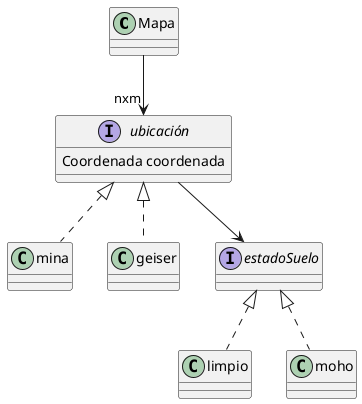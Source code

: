 @startuml
'https://plantuml.com/sequence-diagram

class Mapa{

}

interface ubicación{
    Coordenada coordenada
}

class mina{
}

class geiser{
}

class limpio{
}

class moho{
}

interface estadoSuelo{
}

estadoSuelo <|.. moho
estadoSuelo <|.. limpio
ubicación <|.. geiser
ubicación <|.. mina
Mapa --> "nxm" ubicación
ubicación --> estadoSuelo

@enduml